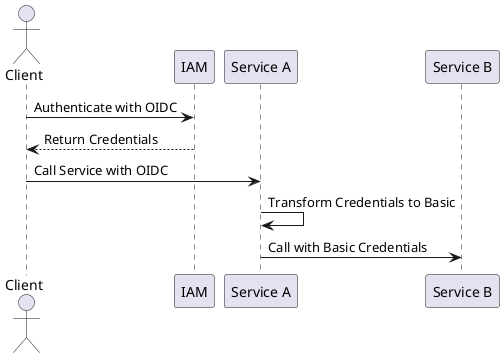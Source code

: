 @startuml

actor Client as c
participant IAM as i
participant "Service A" as a
participant "Service B" as b

c -> i : Authenticate with OIDC
i --> c : Return Credentials
c -> a : Call Service with OIDC
a -> a : Transform Credentials to Basic
a -> b : Call with Basic Credentials
@enduml
